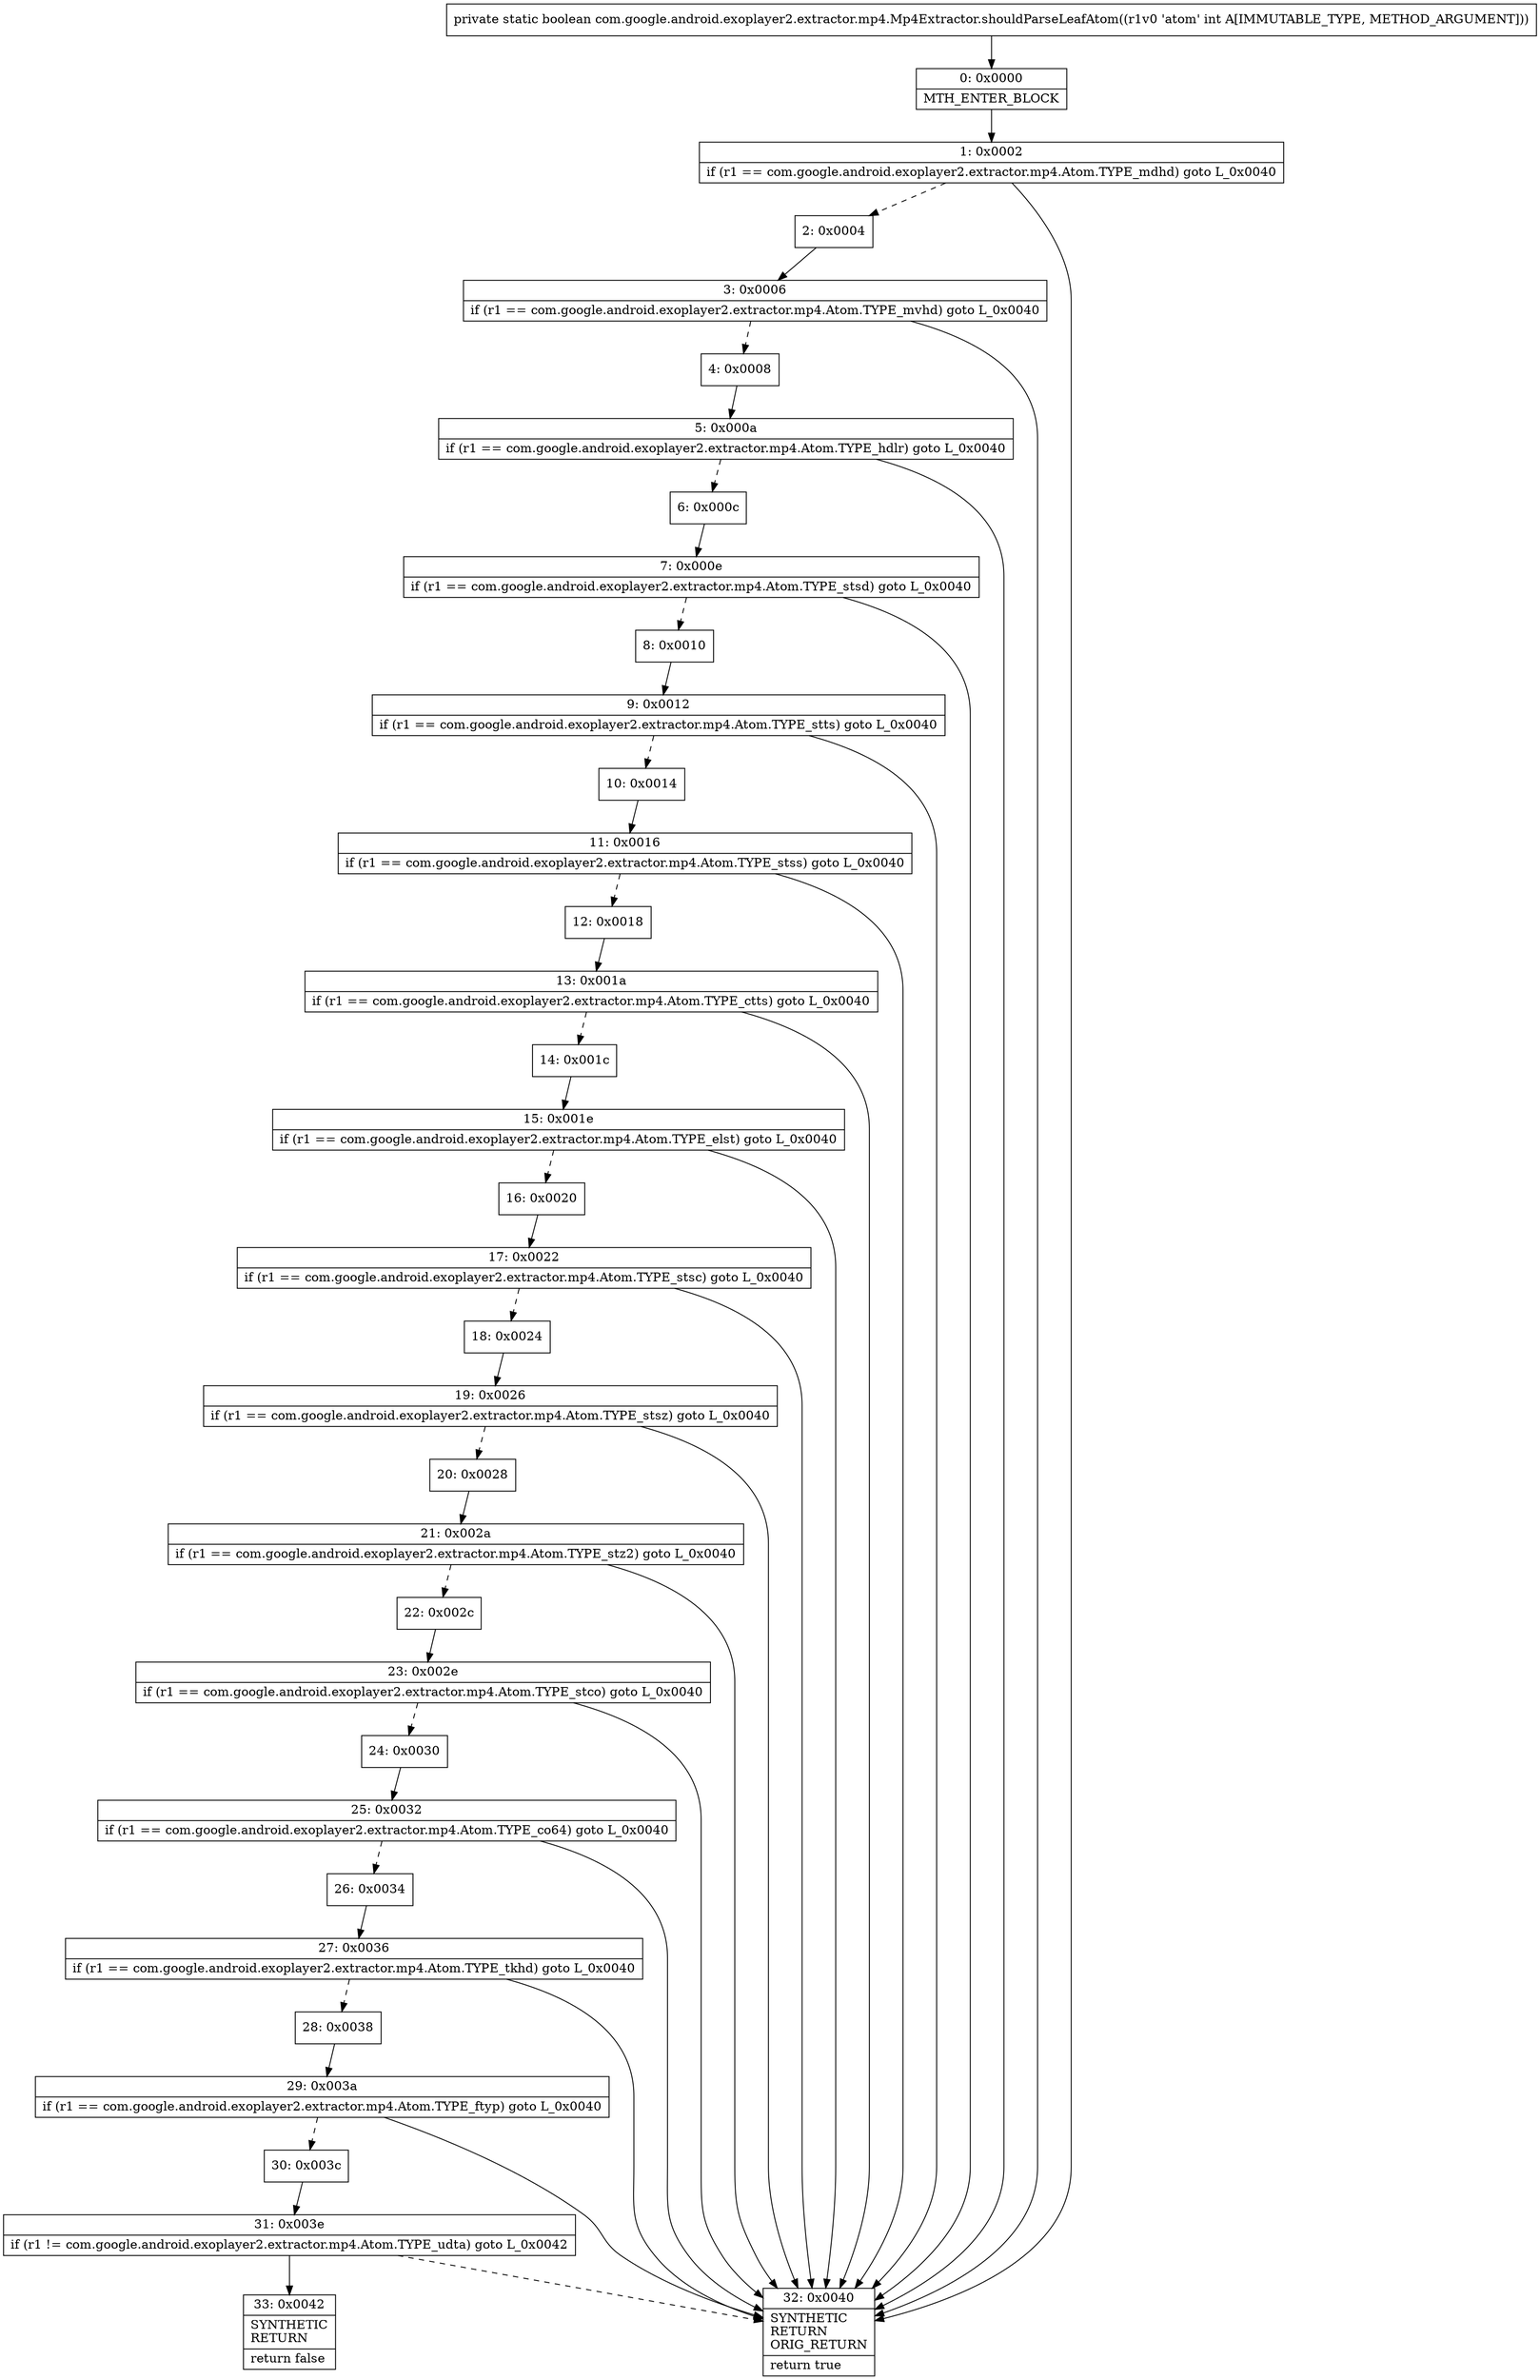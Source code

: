 digraph "CFG forcom.google.android.exoplayer2.extractor.mp4.Mp4Extractor.shouldParseLeafAtom(I)Z" {
Node_0 [shape=record,label="{0\:\ 0x0000|MTH_ENTER_BLOCK\l}"];
Node_1 [shape=record,label="{1\:\ 0x0002|if (r1 == com.google.android.exoplayer2.extractor.mp4.Atom.TYPE_mdhd) goto L_0x0040\l}"];
Node_2 [shape=record,label="{2\:\ 0x0004}"];
Node_3 [shape=record,label="{3\:\ 0x0006|if (r1 == com.google.android.exoplayer2.extractor.mp4.Atom.TYPE_mvhd) goto L_0x0040\l}"];
Node_4 [shape=record,label="{4\:\ 0x0008}"];
Node_5 [shape=record,label="{5\:\ 0x000a|if (r1 == com.google.android.exoplayer2.extractor.mp4.Atom.TYPE_hdlr) goto L_0x0040\l}"];
Node_6 [shape=record,label="{6\:\ 0x000c}"];
Node_7 [shape=record,label="{7\:\ 0x000e|if (r1 == com.google.android.exoplayer2.extractor.mp4.Atom.TYPE_stsd) goto L_0x0040\l}"];
Node_8 [shape=record,label="{8\:\ 0x0010}"];
Node_9 [shape=record,label="{9\:\ 0x0012|if (r1 == com.google.android.exoplayer2.extractor.mp4.Atom.TYPE_stts) goto L_0x0040\l}"];
Node_10 [shape=record,label="{10\:\ 0x0014}"];
Node_11 [shape=record,label="{11\:\ 0x0016|if (r1 == com.google.android.exoplayer2.extractor.mp4.Atom.TYPE_stss) goto L_0x0040\l}"];
Node_12 [shape=record,label="{12\:\ 0x0018}"];
Node_13 [shape=record,label="{13\:\ 0x001a|if (r1 == com.google.android.exoplayer2.extractor.mp4.Atom.TYPE_ctts) goto L_0x0040\l}"];
Node_14 [shape=record,label="{14\:\ 0x001c}"];
Node_15 [shape=record,label="{15\:\ 0x001e|if (r1 == com.google.android.exoplayer2.extractor.mp4.Atom.TYPE_elst) goto L_0x0040\l}"];
Node_16 [shape=record,label="{16\:\ 0x0020}"];
Node_17 [shape=record,label="{17\:\ 0x0022|if (r1 == com.google.android.exoplayer2.extractor.mp4.Atom.TYPE_stsc) goto L_0x0040\l}"];
Node_18 [shape=record,label="{18\:\ 0x0024}"];
Node_19 [shape=record,label="{19\:\ 0x0026|if (r1 == com.google.android.exoplayer2.extractor.mp4.Atom.TYPE_stsz) goto L_0x0040\l}"];
Node_20 [shape=record,label="{20\:\ 0x0028}"];
Node_21 [shape=record,label="{21\:\ 0x002a|if (r1 == com.google.android.exoplayer2.extractor.mp4.Atom.TYPE_stz2) goto L_0x0040\l}"];
Node_22 [shape=record,label="{22\:\ 0x002c}"];
Node_23 [shape=record,label="{23\:\ 0x002e|if (r1 == com.google.android.exoplayer2.extractor.mp4.Atom.TYPE_stco) goto L_0x0040\l}"];
Node_24 [shape=record,label="{24\:\ 0x0030}"];
Node_25 [shape=record,label="{25\:\ 0x0032|if (r1 == com.google.android.exoplayer2.extractor.mp4.Atom.TYPE_co64) goto L_0x0040\l}"];
Node_26 [shape=record,label="{26\:\ 0x0034}"];
Node_27 [shape=record,label="{27\:\ 0x0036|if (r1 == com.google.android.exoplayer2.extractor.mp4.Atom.TYPE_tkhd) goto L_0x0040\l}"];
Node_28 [shape=record,label="{28\:\ 0x0038}"];
Node_29 [shape=record,label="{29\:\ 0x003a|if (r1 == com.google.android.exoplayer2.extractor.mp4.Atom.TYPE_ftyp) goto L_0x0040\l}"];
Node_30 [shape=record,label="{30\:\ 0x003c}"];
Node_31 [shape=record,label="{31\:\ 0x003e|if (r1 != com.google.android.exoplayer2.extractor.mp4.Atom.TYPE_udta) goto L_0x0042\l}"];
Node_32 [shape=record,label="{32\:\ 0x0040|SYNTHETIC\lRETURN\lORIG_RETURN\l|return true\l}"];
Node_33 [shape=record,label="{33\:\ 0x0042|SYNTHETIC\lRETURN\l|return false\l}"];
MethodNode[shape=record,label="{private static boolean com.google.android.exoplayer2.extractor.mp4.Mp4Extractor.shouldParseLeafAtom((r1v0 'atom' int A[IMMUTABLE_TYPE, METHOD_ARGUMENT])) }"];
MethodNode -> Node_0;
Node_0 -> Node_1;
Node_1 -> Node_2[style=dashed];
Node_1 -> Node_32;
Node_2 -> Node_3;
Node_3 -> Node_4[style=dashed];
Node_3 -> Node_32;
Node_4 -> Node_5;
Node_5 -> Node_6[style=dashed];
Node_5 -> Node_32;
Node_6 -> Node_7;
Node_7 -> Node_8[style=dashed];
Node_7 -> Node_32;
Node_8 -> Node_9;
Node_9 -> Node_10[style=dashed];
Node_9 -> Node_32;
Node_10 -> Node_11;
Node_11 -> Node_12[style=dashed];
Node_11 -> Node_32;
Node_12 -> Node_13;
Node_13 -> Node_14[style=dashed];
Node_13 -> Node_32;
Node_14 -> Node_15;
Node_15 -> Node_16[style=dashed];
Node_15 -> Node_32;
Node_16 -> Node_17;
Node_17 -> Node_18[style=dashed];
Node_17 -> Node_32;
Node_18 -> Node_19;
Node_19 -> Node_20[style=dashed];
Node_19 -> Node_32;
Node_20 -> Node_21;
Node_21 -> Node_22[style=dashed];
Node_21 -> Node_32;
Node_22 -> Node_23;
Node_23 -> Node_24[style=dashed];
Node_23 -> Node_32;
Node_24 -> Node_25;
Node_25 -> Node_26[style=dashed];
Node_25 -> Node_32;
Node_26 -> Node_27;
Node_27 -> Node_28[style=dashed];
Node_27 -> Node_32;
Node_28 -> Node_29;
Node_29 -> Node_30[style=dashed];
Node_29 -> Node_32;
Node_30 -> Node_31;
Node_31 -> Node_32[style=dashed];
Node_31 -> Node_33;
}

